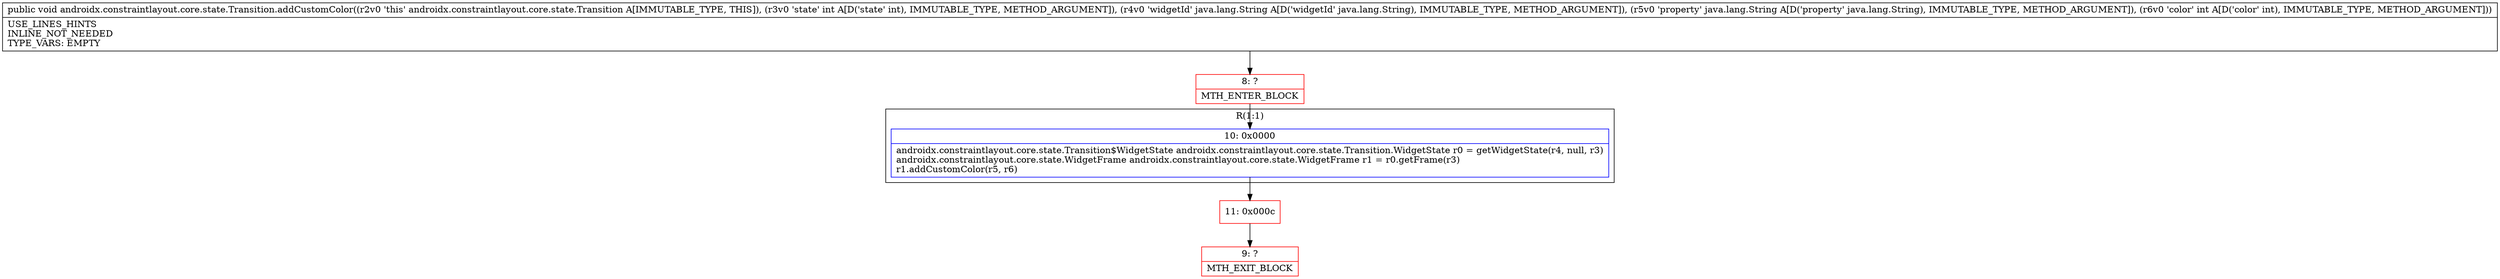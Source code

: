 digraph "CFG forandroidx.constraintlayout.core.state.Transition.addCustomColor(ILjava\/lang\/String;Ljava\/lang\/String;I)V" {
subgraph cluster_Region_878585333 {
label = "R(1:1)";
node [shape=record,color=blue];
Node_10 [shape=record,label="{10\:\ 0x0000|androidx.constraintlayout.core.state.Transition$WidgetState androidx.constraintlayout.core.state.Transition.WidgetState r0 = getWidgetState(r4, null, r3)\landroidx.constraintlayout.core.state.WidgetFrame androidx.constraintlayout.core.state.WidgetFrame r1 = r0.getFrame(r3)\lr1.addCustomColor(r5, r6)\l}"];
}
Node_8 [shape=record,color=red,label="{8\:\ ?|MTH_ENTER_BLOCK\l}"];
Node_11 [shape=record,color=red,label="{11\:\ 0x000c}"];
Node_9 [shape=record,color=red,label="{9\:\ ?|MTH_EXIT_BLOCK\l}"];
MethodNode[shape=record,label="{public void androidx.constraintlayout.core.state.Transition.addCustomColor((r2v0 'this' androidx.constraintlayout.core.state.Transition A[IMMUTABLE_TYPE, THIS]), (r3v0 'state' int A[D('state' int), IMMUTABLE_TYPE, METHOD_ARGUMENT]), (r4v0 'widgetId' java.lang.String A[D('widgetId' java.lang.String), IMMUTABLE_TYPE, METHOD_ARGUMENT]), (r5v0 'property' java.lang.String A[D('property' java.lang.String), IMMUTABLE_TYPE, METHOD_ARGUMENT]), (r6v0 'color' int A[D('color' int), IMMUTABLE_TYPE, METHOD_ARGUMENT]))  | USE_LINES_HINTS\lINLINE_NOT_NEEDED\lTYPE_VARS: EMPTY\l}"];
MethodNode -> Node_8;Node_10 -> Node_11;
Node_8 -> Node_10;
Node_11 -> Node_9;
}

